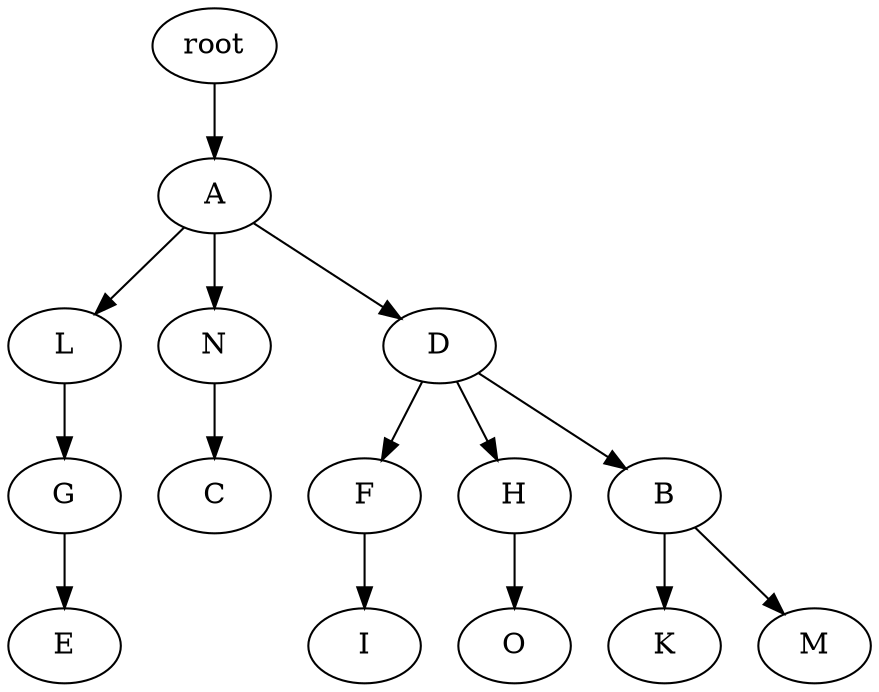 strict digraph G {
	graph [name=G];
	0	[label=root];
	2	[label=A];
	0 -> 2;
	1	[label=K];
	7	[label=L];
	2 -> 7;
	10	[label=N];
	2 -> 10;
	14	[label=D];
	2 -> 14;
	3	[label=G];
	5	[label=E];
	3 -> 5;
	4	[label=M];
	6	[label=O];
	7 -> 3;
	8	[label=F];
	9	[label=I];
	8 -> 9;
	12	[label=C];
	10 -> 12;
	11	[label=H];
	11 -> 6;
	13	[label=B];
	13 -> 1;
	13 -> 4;
	14 -> 8;
	14 -> 11;
	14 -> 13;
}
